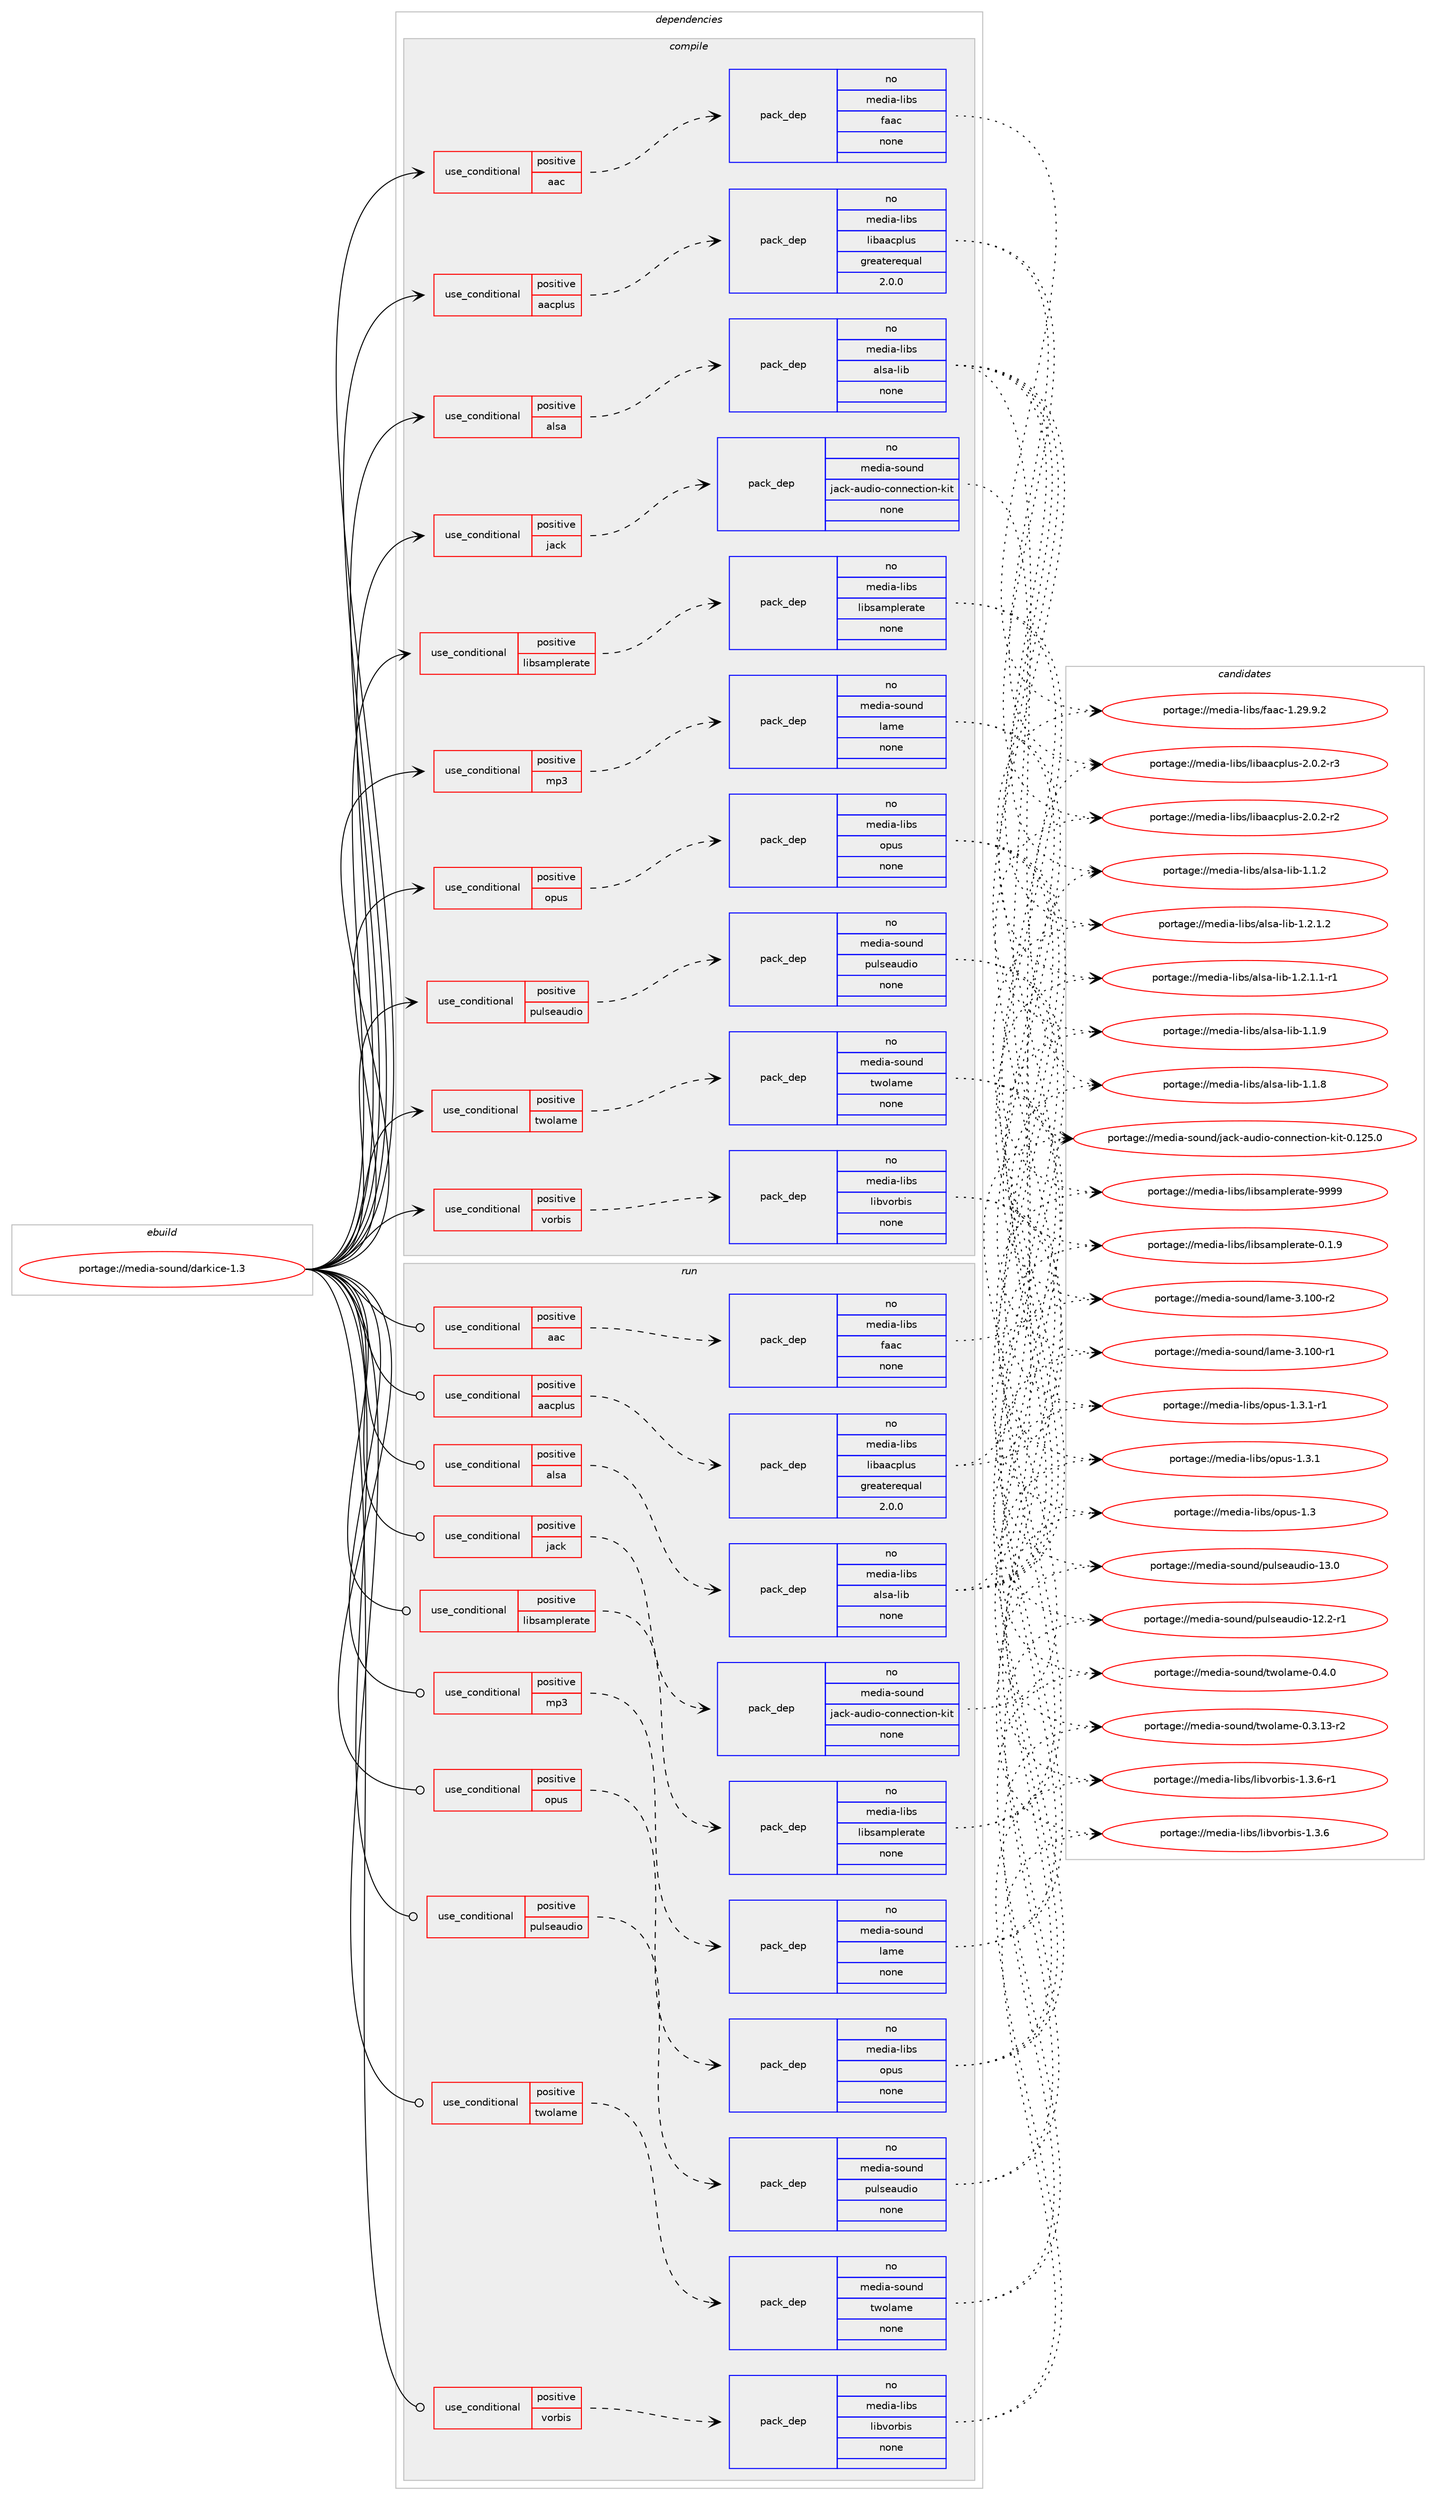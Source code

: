 digraph prolog {

# *************
# Graph options
# *************

newrank=true;
concentrate=true;
compound=true;
graph [rankdir=LR,fontname=Helvetica,fontsize=10,ranksep=1.5];#, ranksep=2.5, nodesep=0.2];
edge  [arrowhead=vee];
node  [fontname=Helvetica,fontsize=10];

# **********
# The ebuild
# **********

subgraph cluster_leftcol {
color=gray;
label=<<i>ebuild</i>>;
id [label="portage://media-sound/darkice-1.3", color=red, width=4, href="../media-sound/darkice-1.3.svg"];
}

# ****************
# The dependencies
# ****************

subgraph cluster_midcol {
color=gray;
label=<<i>dependencies</i>>;
subgraph cluster_compile {
fillcolor="#eeeeee";
style=filled;
label=<<i>compile</i>>;
subgraph cond44093 {
dependency194357 [label=<<TABLE BORDER="0" CELLBORDER="1" CELLSPACING="0" CELLPADDING="4"><TR><TD ROWSPAN="3" CELLPADDING="10">use_conditional</TD></TR><TR><TD>positive</TD></TR><TR><TD>aac</TD></TR></TABLE>>, shape=none, color=red];
subgraph pack147281 {
dependency194358 [label=<<TABLE BORDER="0" CELLBORDER="1" CELLSPACING="0" CELLPADDING="4" WIDTH="220"><TR><TD ROWSPAN="6" CELLPADDING="30">pack_dep</TD></TR><TR><TD WIDTH="110">no</TD></TR><TR><TD>media-libs</TD></TR><TR><TD>faac</TD></TR><TR><TD>none</TD></TR><TR><TD></TD></TR></TABLE>>, shape=none, color=blue];
}
dependency194357:e -> dependency194358:w [weight=20,style="dashed",arrowhead="vee"];
}
id:e -> dependency194357:w [weight=20,style="solid",arrowhead="vee"];
subgraph cond44094 {
dependency194359 [label=<<TABLE BORDER="0" CELLBORDER="1" CELLSPACING="0" CELLPADDING="4"><TR><TD ROWSPAN="3" CELLPADDING="10">use_conditional</TD></TR><TR><TD>positive</TD></TR><TR><TD>aacplus</TD></TR></TABLE>>, shape=none, color=red];
subgraph pack147282 {
dependency194360 [label=<<TABLE BORDER="0" CELLBORDER="1" CELLSPACING="0" CELLPADDING="4" WIDTH="220"><TR><TD ROWSPAN="6" CELLPADDING="30">pack_dep</TD></TR><TR><TD WIDTH="110">no</TD></TR><TR><TD>media-libs</TD></TR><TR><TD>libaacplus</TD></TR><TR><TD>greaterequal</TD></TR><TR><TD>2.0.0</TD></TR></TABLE>>, shape=none, color=blue];
}
dependency194359:e -> dependency194360:w [weight=20,style="dashed",arrowhead="vee"];
}
id:e -> dependency194359:w [weight=20,style="solid",arrowhead="vee"];
subgraph cond44095 {
dependency194361 [label=<<TABLE BORDER="0" CELLBORDER="1" CELLSPACING="0" CELLPADDING="4"><TR><TD ROWSPAN="3" CELLPADDING="10">use_conditional</TD></TR><TR><TD>positive</TD></TR><TR><TD>alsa</TD></TR></TABLE>>, shape=none, color=red];
subgraph pack147283 {
dependency194362 [label=<<TABLE BORDER="0" CELLBORDER="1" CELLSPACING="0" CELLPADDING="4" WIDTH="220"><TR><TD ROWSPAN="6" CELLPADDING="30">pack_dep</TD></TR><TR><TD WIDTH="110">no</TD></TR><TR><TD>media-libs</TD></TR><TR><TD>alsa-lib</TD></TR><TR><TD>none</TD></TR><TR><TD></TD></TR></TABLE>>, shape=none, color=blue];
}
dependency194361:e -> dependency194362:w [weight=20,style="dashed",arrowhead="vee"];
}
id:e -> dependency194361:w [weight=20,style="solid",arrowhead="vee"];
subgraph cond44096 {
dependency194363 [label=<<TABLE BORDER="0" CELLBORDER="1" CELLSPACING="0" CELLPADDING="4"><TR><TD ROWSPAN="3" CELLPADDING="10">use_conditional</TD></TR><TR><TD>positive</TD></TR><TR><TD>jack</TD></TR></TABLE>>, shape=none, color=red];
subgraph pack147284 {
dependency194364 [label=<<TABLE BORDER="0" CELLBORDER="1" CELLSPACING="0" CELLPADDING="4" WIDTH="220"><TR><TD ROWSPAN="6" CELLPADDING="30">pack_dep</TD></TR><TR><TD WIDTH="110">no</TD></TR><TR><TD>media-sound</TD></TR><TR><TD>jack-audio-connection-kit</TD></TR><TR><TD>none</TD></TR><TR><TD></TD></TR></TABLE>>, shape=none, color=blue];
}
dependency194363:e -> dependency194364:w [weight=20,style="dashed",arrowhead="vee"];
}
id:e -> dependency194363:w [weight=20,style="solid",arrowhead="vee"];
subgraph cond44097 {
dependency194365 [label=<<TABLE BORDER="0" CELLBORDER="1" CELLSPACING="0" CELLPADDING="4"><TR><TD ROWSPAN="3" CELLPADDING="10">use_conditional</TD></TR><TR><TD>positive</TD></TR><TR><TD>libsamplerate</TD></TR></TABLE>>, shape=none, color=red];
subgraph pack147285 {
dependency194366 [label=<<TABLE BORDER="0" CELLBORDER="1" CELLSPACING="0" CELLPADDING="4" WIDTH="220"><TR><TD ROWSPAN="6" CELLPADDING="30">pack_dep</TD></TR><TR><TD WIDTH="110">no</TD></TR><TR><TD>media-libs</TD></TR><TR><TD>libsamplerate</TD></TR><TR><TD>none</TD></TR><TR><TD></TD></TR></TABLE>>, shape=none, color=blue];
}
dependency194365:e -> dependency194366:w [weight=20,style="dashed",arrowhead="vee"];
}
id:e -> dependency194365:w [weight=20,style="solid",arrowhead="vee"];
subgraph cond44098 {
dependency194367 [label=<<TABLE BORDER="0" CELLBORDER="1" CELLSPACING="0" CELLPADDING="4"><TR><TD ROWSPAN="3" CELLPADDING="10">use_conditional</TD></TR><TR><TD>positive</TD></TR><TR><TD>mp3</TD></TR></TABLE>>, shape=none, color=red];
subgraph pack147286 {
dependency194368 [label=<<TABLE BORDER="0" CELLBORDER="1" CELLSPACING="0" CELLPADDING="4" WIDTH="220"><TR><TD ROWSPAN="6" CELLPADDING="30">pack_dep</TD></TR><TR><TD WIDTH="110">no</TD></TR><TR><TD>media-sound</TD></TR><TR><TD>lame</TD></TR><TR><TD>none</TD></TR><TR><TD></TD></TR></TABLE>>, shape=none, color=blue];
}
dependency194367:e -> dependency194368:w [weight=20,style="dashed",arrowhead="vee"];
}
id:e -> dependency194367:w [weight=20,style="solid",arrowhead="vee"];
subgraph cond44099 {
dependency194369 [label=<<TABLE BORDER="0" CELLBORDER="1" CELLSPACING="0" CELLPADDING="4"><TR><TD ROWSPAN="3" CELLPADDING="10">use_conditional</TD></TR><TR><TD>positive</TD></TR><TR><TD>opus</TD></TR></TABLE>>, shape=none, color=red];
subgraph pack147287 {
dependency194370 [label=<<TABLE BORDER="0" CELLBORDER="1" CELLSPACING="0" CELLPADDING="4" WIDTH="220"><TR><TD ROWSPAN="6" CELLPADDING="30">pack_dep</TD></TR><TR><TD WIDTH="110">no</TD></TR><TR><TD>media-libs</TD></TR><TR><TD>opus</TD></TR><TR><TD>none</TD></TR><TR><TD></TD></TR></TABLE>>, shape=none, color=blue];
}
dependency194369:e -> dependency194370:w [weight=20,style="dashed",arrowhead="vee"];
}
id:e -> dependency194369:w [weight=20,style="solid",arrowhead="vee"];
subgraph cond44100 {
dependency194371 [label=<<TABLE BORDER="0" CELLBORDER="1" CELLSPACING="0" CELLPADDING="4"><TR><TD ROWSPAN="3" CELLPADDING="10">use_conditional</TD></TR><TR><TD>positive</TD></TR><TR><TD>pulseaudio</TD></TR></TABLE>>, shape=none, color=red];
subgraph pack147288 {
dependency194372 [label=<<TABLE BORDER="0" CELLBORDER="1" CELLSPACING="0" CELLPADDING="4" WIDTH="220"><TR><TD ROWSPAN="6" CELLPADDING="30">pack_dep</TD></TR><TR><TD WIDTH="110">no</TD></TR><TR><TD>media-sound</TD></TR><TR><TD>pulseaudio</TD></TR><TR><TD>none</TD></TR><TR><TD></TD></TR></TABLE>>, shape=none, color=blue];
}
dependency194371:e -> dependency194372:w [weight=20,style="dashed",arrowhead="vee"];
}
id:e -> dependency194371:w [weight=20,style="solid",arrowhead="vee"];
subgraph cond44101 {
dependency194373 [label=<<TABLE BORDER="0" CELLBORDER="1" CELLSPACING="0" CELLPADDING="4"><TR><TD ROWSPAN="3" CELLPADDING="10">use_conditional</TD></TR><TR><TD>positive</TD></TR><TR><TD>twolame</TD></TR></TABLE>>, shape=none, color=red];
subgraph pack147289 {
dependency194374 [label=<<TABLE BORDER="0" CELLBORDER="1" CELLSPACING="0" CELLPADDING="4" WIDTH="220"><TR><TD ROWSPAN="6" CELLPADDING="30">pack_dep</TD></TR><TR><TD WIDTH="110">no</TD></TR><TR><TD>media-sound</TD></TR><TR><TD>twolame</TD></TR><TR><TD>none</TD></TR><TR><TD></TD></TR></TABLE>>, shape=none, color=blue];
}
dependency194373:e -> dependency194374:w [weight=20,style="dashed",arrowhead="vee"];
}
id:e -> dependency194373:w [weight=20,style="solid",arrowhead="vee"];
subgraph cond44102 {
dependency194375 [label=<<TABLE BORDER="0" CELLBORDER="1" CELLSPACING="0" CELLPADDING="4"><TR><TD ROWSPAN="3" CELLPADDING="10">use_conditional</TD></TR><TR><TD>positive</TD></TR><TR><TD>vorbis</TD></TR></TABLE>>, shape=none, color=red];
subgraph pack147290 {
dependency194376 [label=<<TABLE BORDER="0" CELLBORDER="1" CELLSPACING="0" CELLPADDING="4" WIDTH="220"><TR><TD ROWSPAN="6" CELLPADDING="30">pack_dep</TD></TR><TR><TD WIDTH="110">no</TD></TR><TR><TD>media-libs</TD></TR><TR><TD>libvorbis</TD></TR><TR><TD>none</TD></TR><TR><TD></TD></TR></TABLE>>, shape=none, color=blue];
}
dependency194375:e -> dependency194376:w [weight=20,style="dashed",arrowhead="vee"];
}
id:e -> dependency194375:w [weight=20,style="solid",arrowhead="vee"];
}
subgraph cluster_compileandrun {
fillcolor="#eeeeee";
style=filled;
label=<<i>compile and run</i>>;
}
subgraph cluster_run {
fillcolor="#eeeeee";
style=filled;
label=<<i>run</i>>;
subgraph cond44103 {
dependency194377 [label=<<TABLE BORDER="0" CELLBORDER="1" CELLSPACING="0" CELLPADDING="4"><TR><TD ROWSPAN="3" CELLPADDING="10">use_conditional</TD></TR><TR><TD>positive</TD></TR><TR><TD>aac</TD></TR></TABLE>>, shape=none, color=red];
subgraph pack147291 {
dependency194378 [label=<<TABLE BORDER="0" CELLBORDER="1" CELLSPACING="0" CELLPADDING="4" WIDTH="220"><TR><TD ROWSPAN="6" CELLPADDING="30">pack_dep</TD></TR><TR><TD WIDTH="110">no</TD></TR><TR><TD>media-libs</TD></TR><TR><TD>faac</TD></TR><TR><TD>none</TD></TR><TR><TD></TD></TR></TABLE>>, shape=none, color=blue];
}
dependency194377:e -> dependency194378:w [weight=20,style="dashed",arrowhead="vee"];
}
id:e -> dependency194377:w [weight=20,style="solid",arrowhead="odot"];
subgraph cond44104 {
dependency194379 [label=<<TABLE BORDER="0" CELLBORDER="1" CELLSPACING="0" CELLPADDING="4"><TR><TD ROWSPAN="3" CELLPADDING="10">use_conditional</TD></TR><TR><TD>positive</TD></TR><TR><TD>aacplus</TD></TR></TABLE>>, shape=none, color=red];
subgraph pack147292 {
dependency194380 [label=<<TABLE BORDER="0" CELLBORDER="1" CELLSPACING="0" CELLPADDING="4" WIDTH="220"><TR><TD ROWSPAN="6" CELLPADDING="30">pack_dep</TD></TR><TR><TD WIDTH="110">no</TD></TR><TR><TD>media-libs</TD></TR><TR><TD>libaacplus</TD></TR><TR><TD>greaterequal</TD></TR><TR><TD>2.0.0</TD></TR></TABLE>>, shape=none, color=blue];
}
dependency194379:e -> dependency194380:w [weight=20,style="dashed",arrowhead="vee"];
}
id:e -> dependency194379:w [weight=20,style="solid",arrowhead="odot"];
subgraph cond44105 {
dependency194381 [label=<<TABLE BORDER="0" CELLBORDER="1" CELLSPACING="0" CELLPADDING="4"><TR><TD ROWSPAN="3" CELLPADDING="10">use_conditional</TD></TR><TR><TD>positive</TD></TR><TR><TD>alsa</TD></TR></TABLE>>, shape=none, color=red];
subgraph pack147293 {
dependency194382 [label=<<TABLE BORDER="0" CELLBORDER="1" CELLSPACING="0" CELLPADDING="4" WIDTH="220"><TR><TD ROWSPAN="6" CELLPADDING="30">pack_dep</TD></TR><TR><TD WIDTH="110">no</TD></TR><TR><TD>media-libs</TD></TR><TR><TD>alsa-lib</TD></TR><TR><TD>none</TD></TR><TR><TD></TD></TR></TABLE>>, shape=none, color=blue];
}
dependency194381:e -> dependency194382:w [weight=20,style="dashed",arrowhead="vee"];
}
id:e -> dependency194381:w [weight=20,style="solid",arrowhead="odot"];
subgraph cond44106 {
dependency194383 [label=<<TABLE BORDER="0" CELLBORDER="1" CELLSPACING="0" CELLPADDING="4"><TR><TD ROWSPAN="3" CELLPADDING="10">use_conditional</TD></TR><TR><TD>positive</TD></TR><TR><TD>jack</TD></TR></TABLE>>, shape=none, color=red];
subgraph pack147294 {
dependency194384 [label=<<TABLE BORDER="0" CELLBORDER="1" CELLSPACING="0" CELLPADDING="4" WIDTH="220"><TR><TD ROWSPAN="6" CELLPADDING="30">pack_dep</TD></TR><TR><TD WIDTH="110">no</TD></TR><TR><TD>media-sound</TD></TR><TR><TD>jack-audio-connection-kit</TD></TR><TR><TD>none</TD></TR><TR><TD></TD></TR></TABLE>>, shape=none, color=blue];
}
dependency194383:e -> dependency194384:w [weight=20,style="dashed",arrowhead="vee"];
}
id:e -> dependency194383:w [weight=20,style="solid",arrowhead="odot"];
subgraph cond44107 {
dependency194385 [label=<<TABLE BORDER="0" CELLBORDER="1" CELLSPACING="0" CELLPADDING="4"><TR><TD ROWSPAN="3" CELLPADDING="10">use_conditional</TD></TR><TR><TD>positive</TD></TR><TR><TD>libsamplerate</TD></TR></TABLE>>, shape=none, color=red];
subgraph pack147295 {
dependency194386 [label=<<TABLE BORDER="0" CELLBORDER="1" CELLSPACING="0" CELLPADDING="4" WIDTH="220"><TR><TD ROWSPAN="6" CELLPADDING="30">pack_dep</TD></TR><TR><TD WIDTH="110">no</TD></TR><TR><TD>media-libs</TD></TR><TR><TD>libsamplerate</TD></TR><TR><TD>none</TD></TR><TR><TD></TD></TR></TABLE>>, shape=none, color=blue];
}
dependency194385:e -> dependency194386:w [weight=20,style="dashed",arrowhead="vee"];
}
id:e -> dependency194385:w [weight=20,style="solid",arrowhead="odot"];
subgraph cond44108 {
dependency194387 [label=<<TABLE BORDER="0" CELLBORDER="1" CELLSPACING="0" CELLPADDING="4"><TR><TD ROWSPAN="3" CELLPADDING="10">use_conditional</TD></TR><TR><TD>positive</TD></TR><TR><TD>mp3</TD></TR></TABLE>>, shape=none, color=red];
subgraph pack147296 {
dependency194388 [label=<<TABLE BORDER="0" CELLBORDER="1" CELLSPACING="0" CELLPADDING="4" WIDTH="220"><TR><TD ROWSPAN="6" CELLPADDING="30">pack_dep</TD></TR><TR><TD WIDTH="110">no</TD></TR><TR><TD>media-sound</TD></TR><TR><TD>lame</TD></TR><TR><TD>none</TD></TR><TR><TD></TD></TR></TABLE>>, shape=none, color=blue];
}
dependency194387:e -> dependency194388:w [weight=20,style="dashed",arrowhead="vee"];
}
id:e -> dependency194387:w [weight=20,style="solid",arrowhead="odot"];
subgraph cond44109 {
dependency194389 [label=<<TABLE BORDER="0" CELLBORDER="1" CELLSPACING="0" CELLPADDING="4"><TR><TD ROWSPAN="3" CELLPADDING="10">use_conditional</TD></TR><TR><TD>positive</TD></TR><TR><TD>opus</TD></TR></TABLE>>, shape=none, color=red];
subgraph pack147297 {
dependency194390 [label=<<TABLE BORDER="0" CELLBORDER="1" CELLSPACING="0" CELLPADDING="4" WIDTH="220"><TR><TD ROWSPAN="6" CELLPADDING="30">pack_dep</TD></TR><TR><TD WIDTH="110">no</TD></TR><TR><TD>media-libs</TD></TR><TR><TD>opus</TD></TR><TR><TD>none</TD></TR><TR><TD></TD></TR></TABLE>>, shape=none, color=blue];
}
dependency194389:e -> dependency194390:w [weight=20,style="dashed",arrowhead="vee"];
}
id:e -> dependency194389:w [weight=20,style="solid",arrowhead="odot"];
subgraph cond44110 {
dependency194391 [label=<<TABLE BORDER="0" CELLBORDER="1" CELLSPACING="0" CELLPADDING="4"><TR><TD ROWSPAN="3" CELLPADDING="10">use_conditional</TD></TR><TR><TD>positive</TD></TR><TR><TD>pulseaudio</TD></TR></TABLE>>, shape=none, color=red];
subgraph pack147298 {
dependency194392 [label=<<TABLE BORDER="0" CELLBORDER="1" CELLSPACING="0" CELLPADDING="4" WIDTH="220"><TR><TD ROWSPAN="6" CELLPADDING="30">pack_dep</TD></TR><TR><TD WIDTH="110">no</TD></TR><TR><TD>media-sound</TD></TR><TR><TD>pulseaudio</TD></TR><TR><TD>none</TD></TR><TR><TD></TD></TR></TABLE>>, shape=none, color=blue];
}
dependency194391:e -> dependency194392:w [weight=20,style="dashed",arrowhead="vee"];
}
id:e -> dependency194391:w [weight=20,style="solid",arrowhead="odot"];
subgraph cond44111 {
dependency194393 [label=<<TABLE BORDER="0" CELLBORDER="1" CELLSPACING="0" CELLPADDING="4"><TR><TD ROWSPAN="3" CELLPADDING="10">use_conditional</TD></TR><TR><TD>positive</TD></TR><TR><TD>twolame</TD></TR></TABLE>>, shape=none, color=red];
subgraph pack147299 {
dependency194394 [label=<<TABLE BORDER="0" CELLBORDER="1" CELLSPACING="0" CELLPADDING="4" WIDTH="220"><TR><TD ROWSPAN="6" CELLPADDING="30">pack_dep</TD></TR><TR><TD WIDTH="110">no</TD></TR><TR><TD>media-sound</TD></TR><TR><TD>twolame</TD></TR><TR><TD>none</TD></TR><TR><TD></TD></TR></TABLE>>, shape=none, color=blue];
}
dependency194393:e -> dependency194394:w [weight=20,style="dashed",arrowhead="vee"];
}
id:e -> dependency194393:w [weight=20,style="solid",arrowhead="odot"];
subgraph cond44112 {
dependency194395 [label=<<TABLE BORDER="0" CELLBORDER="1" CELLSPACING="0" CELLPADDING="4"><TR><TD ROWSPAN="3" CELLPADDING="10">use_conditional</TD></TR><TR><TD>positive</TD></TR><TR><TD>vorbis</TD></TR></TABLE>>, shape=none, color=red];
subgraph pack147300 {
dependency194396 [label=<<TABLE BORDER="0" CELLBORDER="1" CELLSPACING="0" CELLPADDING="4" WIDTH="220"><TR><TD ROWSPAN="6" CELLPADDING="30">pack_dep</TD></TR><TR><TD WIDTH="110">no</TD></TR><TR><TD>media-libs</TD></TR><TR><TD>libvorbis</TD></TR><TR><TD>none</TD></TR><TR><TD></TD></TR></TABLE>>, shape=none, color=blue];
}
dependency194395:e -> dependency194396:w [weight=20,style="dashed",arrowhead="vee"];
}
id:e -> dependency194395:w [weight=20,style="solid",arrowhead="odot"];
}
}

# **************
# The candidates
# **************

subgraph cluster_choices {
rank=same;
color=gray;
label=<<i>candidates</i>>;

subgraph choice147281 {
color=black;
nodesep=1;
choice10910110010597451081059811547102979799454946505746574650 [label="portage://media-libs/faac-1.29.9.2", color=red, width=4,href="../media-libs/faac-1.29.9.2.svg"];
dependency194358:e -> choice10910110010597451081059811547102979799454946505746574650:w [style=dotted,weight="100"];
}
subgraph choice147282 {
color=black;
nodesep=1;
choice10910110010597451081059811547108105989797991121081171154550464846504511451 [label="portage://media-libs/libaacplus-2.0.2-r3", color=red, width=4,href="../media-libs/libaacplus-2.0.2-r3.svg"];
choice10910110010597451081059811547108105989797991121081171154550464846504511450 [label="portage://media-libs/libaacplus-2.0.2-r2", color=red, width=4,href="../media-libs/libaacplus-2.0.2-r2.svg"];
dependency194360:e -> choice10910110010597451081059811547108105989797991121081171154550464846504511451:w [style=dotted,weight="100"];
dependency194360:e -> choice10910110010597451081059811547108105989797991121081171154550464846504511450:w [style=dotted,weight="100"];
}
subgraph choice147283 {
color=black;
nodesep=1;
choice10910110010597451081059811547971081159745108105984549465046494650 [label="portage://media-libs/alsa-lib-1.2.1.2", color=red, width=4,href="../media-libs/alsa-lib-1.2.1.2.svg"];
choice109101100105974510810598115479710811597451081059845494650464946494511449 [label="portage://media-libs/alsa-lib-1.2.1.1-r1", color=red, width=4,href="../media-libs/alsa-lib-1.2.1.1-r1.svg"];
choice1091011001059745108105981154797108115974510810598454946494657 [label="portage://media-libs/alsa-lib-1.1.9", color=red, width=4,href="../media-libs/alsa-lib-1.1.9.svg"];
choice1091011001059745108105981154797108115974510810598454946494656 [label="portage://media-libs/alsa-lib-1.1.8", color=red, width=4,href="../media-libs/alsa-lib-1.1.8.svg"];
choice1091011001059745108105981154797108115974510810598454946494650 [label="portage://media-libs/alsa-lib-1.1.2", color=red, width=4,href="../media-libs/alsa-lib-1.1.2.svg"];
dependency194362:e -> choice10910110010597451081059811547971081159745108105984549465046494650:w [style=dotted,weight="100"];
dependency194362:e -> choice109101100105974510810598115479710811597451081059845494650464946494511449:w [style=dotted,weight="100"];
dependency194362:e -> choice1091011001059745108105981154797108115974510810598454946494657:w [style=dotted,weight="100"];
dependency194362:e -> choice1091011001059745108105981154797108115974510810598454946494656:w [style=dotted,weight="100"];
dependency194362:e -> choice1091011001059745108105981154797108115974510810598454946494650:w [style=dotted,weight="100"];
}
subgraph choice147284 {
color=black;
nodesep=1;
choice10910110010597451151111171101004710697991074597117100105111459911111011010199116105111110451071051164548464950534648 [label="portage://media-sound/jack-audio-connection-kit-0.125.0", color=red, width=4,href="../media-sound/jack-audio-connection-kit-0.125.0.svg"];
dependency194364:e -> choice10910110010597451151111171101004710697991074597117100105111459911111011010199116105111110451071051164548464950534648:w [style=dotted,weight="100"];
}
subgraph choice147285 {
color=black;
nodesep=1;
choice109101100105974510810598115471081059811597109112108101114971161014557575757 [label="portage://media-libs/libsamplerate-9999", color=red, width=4,href="../media-libs/libsamplerate-9999.svg"];
choice10910110010597451081059811547108105981159710911210810111497116101454846494657 [label="portage://media-libs/libsamplerate-0.1.9", color=red, width=4,href="../media-libs/libsamplerate-0.1.9.svg"];
dependency194366:e -> choice109101100105974510810598115471081059811597109112108101114971161014557575757:w [style=dotted,weight="100"];
dependency194366:e -> choice10910110010597451081059811547108105981159710911210810111497116101454846494657:w [style=dotted,weight="100"];
}
subgraph choice147286 {
color=black;
nodesep=1;
choice109101100105974511511111711010047108971091014551464948484511450 [label="portage://media-sound/lame-3.100-r2", color=red, width=4,href="../media-sound/lame-3.100-r2.svg"];
choice109101100105974511511111711010047108971091014551464948484511449 [label="portage://media-sound/lame-3.100-r1", color=red, width=4,href="../media-sound/lame-3.100-r1.svg"];
dependency194368:e -> choice109101100105974511511111711010047108971091014551464948484511450:w [style=dotted,weight="100"];
dependency194368:e -> choice109101100105974511511111711010047108971091014551464948484511449:w [style=dotted,weight="100"];
}
subgraph choice147287 {
color=black;
nodesep=1;
choice109101100105974510810598115471111121171154549465146494511449 [label="portage://media-libs/opus-1.3.1-r1", color=red, width=4,href="../media-libs/opus-1.3.1-r1.svg"];
choice10910110010597451081059811547111112117115454946514649 [label="portage://media-libs/opus-1.3.1", color=red, width=4,href="../media-libs/opus-1.3.1.svg"];
choice1091011001059745108105981154711111211711545494651 [label="portage://media-libs/opus-1.3", color=red, width=4,href="../media-libs/opus-1.3.svg"];
dependency194370:e -> choice109101100105974510810598115471111121171154549465146494511449:w [style=dotted,weight="100"];
dependency194370:e -> choice10910110010597451081059811547111112117115454946514649:w [style=dotted,weight="100"];
dependency194370:e -> choice1091011001059745108105981154711111211711545494651:w [style=dotted,weight="100"];
}
subgraph choice147288 {
color=black;
nodesep=1;
choice109101100105974511511111711010047112117108115101971171001051114549514648 [label="portage://media-sound/pulseaudio-13.0", color=red, width=4,href="../media-sound/pulseaudio-13.0.svg"];
choice1091011001059745115111117110100471121171081151019711710010511145495046504511449 [label="portage://media-sound/pulseaudio-12.2-r1", color=red, width=4,href="../media-sound/pulseaudio-12.2-r1.svg"];
dependency194372:e -> choice109101100105974511511111711010047112117108115101971171001051114549514648:w [style=dotted,weight="100"];
dependency194372:e -> choice1091011001059745115111117110100471121171081151019711710010511145495046504511449:w [style=dotted,weight="100"];
}
subgraph choice147289 {
color=black;
nodesep=1;
choice10910110010597451151111171101004711611911110897109101454846524648 [label="portage://media-sound/twolame-0.4.0", color=red, width=4,href="../media-sound/twolame-0.4.0.svg"];
choice10910110010597451151111171101004711611911110897109101454846514649514511450 [label="portage://media-sound/twolame-0.3.13-r2", color=red, width=4,href="../media-sound/twolame-0.3.13-r2.svg"];
dependency194374:e -> choice10910110010597451151111171101004711611911110897109101454846524648:w [style=dotted,weight="100"];
dependency194374:e -> choice10910110010597451151111171101004711611911110897109101454846514649514511450:w [style=dotted,weight="100"];
}
subgraph choice147290 {
color=black;
nodesep=1;
choice1091011001059745108105981154710810598118111114981051154549465146544511449 [label="portage://media-libs/libvorbis-1.3.6-r1", color=red, width=4,href="../media-libs/libvorbis-1.3.6-r1.svg"];
choice109101100105974510810598115471081059811811111498105115454946514654 [label="portage://media-libs/libvorbis-1.3.6", color=red, width=4,href="../media-libs/libvorbis-1.3.6.svg"];
dependency194376:e -> choice1091011001059745108105981154710810598118111114981051154549465146544511449:w [style=dotted,weight="100"];
dependency194376:e -> choice109101100105974510810598115471081059811811111498105115454946514654:w [style=dotted,weight="100"];
}
subgraph choice147291 {
color=black;
nodesep=1;
choice10910110010597451081059811547102979799454946505746574650 [label="portage://media-libs/faac-1.29.9.2", color=red, width=4,href="../media-libs/faac-1.29.9.2.svg"];
dependency194378:e -> choice10910110010597451081059811547102979799454946505746574650:w [style=dotted,weight="100"];
}
subgraph choice147292 {
color=black;
nodesep=1;
choice10910110010597451081059811547108105989797991121081171154550464846504511451 [label="portage://media-libs/libaacplus-2.0.2-r3", color=red, width=4,href="../media-libs/libaacplus-2.0.2-r3.svg"];
choice10910110010597451081059811547108105989797991121081171154550464846504511450 [label="portage://media-libs/libaacplus-2.0.2-r2", color=red, width=4,href="../media-libs/libaacplus-2.0.2-r2.svg"];
dependency194380:e -> choice10910110010597451081059811547108105989797991121081171154550464846504511451:w [style=dotted,weight="100"];
dependency194380:e -> choice10910110010597451081059811547108105989797991121081171154550464846504511450:w [style=dotted,weight="100"];
}
subgraph choice147293 {
color=black;
nodesep=1;
choice10910110010597451081059811547971081159745108105984549465046494650 [label="portage://media-libs/alsa-lib-1.2.1.2", color=red, width=4,href="../media-libs/alsa-lib-1.2.1.2.svg"];
choice109101100105974510810598115479710811597451081059845494650464946494511449 [label="portage://media-libs/alsa-lib-1.2.1.1-r1", color=red, width=4,href="../media-libs/alsa-lib-1.2.1.1-r1.svg"];
choice1091011001059745108105981154797108115974510810598454946494657 [label="portage://media-libs/alsa-lib-1.1.9", color=red, width=4,href="../media-libs/alsa-lib-1.1.9.svg"];
choice1091011001059745108105981154797108115974510810598454946494656 [label="portage://media-libs/alsa-lib-1.1.8", color=red, width=4,href="../media-libs/alsa-lib-1.1.8.svg"];
choice1091011001059745108105981154797108115974510810598454946494650 [label="portage://media-libs/alsa-lib-1.1.2", color=red, width=4,href="../media-libs/alsa-lib-1.1.2.svg"];
dependency194382:e -> choice10910110010597451081059811547971081159745108105984549465046494650:w [style=dotted,weight="100"];
dependency194382:e -> choice109101100105974510810598115479710811597451081059845494650464946494511449:w [style=dotted,weight="100"];
dependency194382:e -> choice1091011001059745108105981154797108115974510810598454946494657:w [style=dotted,weight="100"];
dependency194382:e -> choice1091011001059745108105981154797108115974510810598454946494656:w [style=dotted,weight="100"];
dependency194382:e -> choice1091011001059745108105981154797108115974510810598454946494650:w [style=dotted,weight="100"];
}
subgraph choice147294 {
color=black;
nodesep=1;
choice10910110010597451151111171101004710697991074597117100105111459911111011010199116105111110451071051164548464950534648 [label="portage://media-sound/jack-audio-connection-kit-0.125.0", color=red, width=4,href="../media-sound/jack-audio-connection-kit-0.125.0.svg"];
dependency194384:e -> choice10910110010597451151111171101004710697991074597117100105111459911111011010199116105111110451071051164548464950534648:w [style=dotted,weight="100"];
}
subgraph choice147295 {
color=black;
nodesep=1;
choice109101100105974510810598115471081059811597109112108101114971161014557575757 [label="portage://media-libs/libsamplerate-9999", color=red, width=4,href="../media-libs/libsamplerate-9999.svg"];
choice10910110010597451081059811547108105981159710911210810111497116101454846494657 [label="portage://media-libs/libsamplerate-0.1.9", color=red, width=4,href="../media-libs/libsamplerate-0.1.9.svg"];
dependency194386:e -> choice109101100105974510810598115471081059811597109112108101114971161014557575757:w [style=dotted,weight="100"];
dependency194386:e -> choice10910110010597451081059811547108105981159710911210810111497116101454846494657:w [style=dotted,weight="100"];
}
subgraph choice147296 {
color=black;
nodesep=1;
choice109101100105974511511111711010047108971091014551464948484511450 [label="portage://media-sound/lame-3.100-r2", color=red, width=4,href="../media-sound/lame-3.100-r2.svg"];
choice109101100105974511511111711010047108971091014551464948484511449 [label="portage://media-sound/lame-3.100-r1", color=red, width=4,href="../media-sound/lame-3.100-r1.svg"];
dependency194388:e -> choice109101100105974511511111711010047108971091014551464948484511450:w [style=dotted,weight="100"];
dependency194388:e -> choice109101100105974511511111711010047108971091014551464948484511449:w [style=dotted,weight="100"];
}
subgraph choice147297 {
color=black;
nodesep=1;
choice109101100105974510810598115471111121171154549465146494511449 [label="portage://media-libs/opus-1.3.1-r1", color=red, width=4,href="../media-libs/opus-1.3.1-r1.svg"];
choice10910110010597451081059811547111112117115454946514649 [label="portage://media-libs/opus-1.3.1", color=red, width=4,href="../media-libs/opus-1.3.1.svg"];
choice1091011001059745108105981154711111211711545494651 [label="portage://media-libs/opus-1.3", color=red, width=4,href="../media-libs/opus-1.3.svg"];
dependency194390:e -> choice109101100105974510810598115471111121171154549465146494511449:w [style=dotted,weight="100"];
dependency194390:e -> choice10910110010597451081059811547111112117115454946514649:w [style=dotted,weight="100"];
dependency194390:e -> choice1091011001059745108105981154711111211711545494651:w [style=dotted,weight="100"];
}
subgraph choice147298 {
color=black;
nodesep=1;
choice109101100105974511511111711010047112117108115101971171001051114549514648 [label="portage://media-sound/pulseaudio-13.0", color=red, width=4,href="../media-sound/pulseaudio-13.0.svg"];
choice1091011001059745115111117110100471121171081151019711710010511145495046504511449 [label="portage://media-sound/pulseaudio-12.2-r1", color=red, width=4,href="../media-sound/pulseaudio-12.2-r1.svg"];
dependency194392:e -> choice109101100105974511511111711010047112117108115101971171001051114549514648:w [style=dotted,weight="100"];
dependency194392:e -> choice1091011001059745115111117110100471121171081151019711710010511145495046504511449:w [style=dotted,weight="100"];
}
subgraph choice147299 {
color=black;
nodesep=1;
choice10910110010597451151111171101004711611911110897109101454846524648 [label="portage://media-sound/twolame-0.4.0", color=red, width=4,href="../media-sound/twolame-0.4.0.svg"];
choice10910110010597451151111171101004711611911110897109101454846514649514511450 [label="portage://media-sound/twolame-0.3.13-r2", color=red, width=4,href="../media-sound/twolame-0.3.13-r2.svg"];
dependency194394:e -> choice10910110010597451151111171101004711611911110897109101454846524648:w [style=dotted,weight="100"];
dependency194394:e -> choice10910110010597451151111171101004711611911110897109101454846514649514511450:w [style=dotted,weight="100"];
}
subgraph choice147300 {
color=black;
nodesep=1;
choice1091011001059745108105981154710810598118111114981051154549465146544511449 [label="portage://media-libs/libvorbis-1.3.6-r1", color=red, width=4,href="../media-libs/libvorbis-1.3.6-r1.svg"];
choice109101100105974510810598115471081059811811111498105115454946514654 [label="portage://media-libs/libvorbis-1.3.6", color=red, width=4,href="../media-libs/libvorbis-1.3.6.svg"];
dependency194396:e -> choice1091011001059745108105981154710810598118111114981051154549465146544511449:w [style=dotted,weight="100"];
dependency194396:e -> choice109101100105974510810598115471081059811811111498105115454946514654:w [style=dotted,weight="100"];
}
}

}
